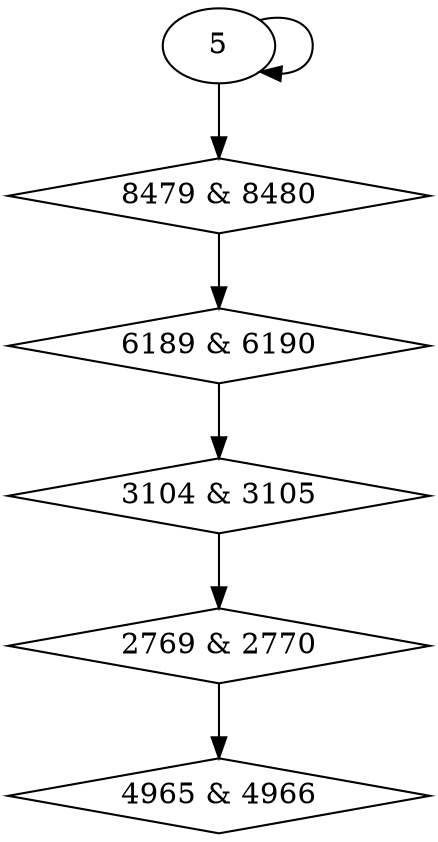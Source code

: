 digraph {
0 [label = "2769 & 2770", shape = diamond];
1 [label = "3104 & 3105", shape = diamond];
2 [label = "4965 & 4966", shape = diamond];
3 [label = "6189 & 6190", shape = diamond];
4 [label = "8479 & 8480", shape = diamond];
1 -> 0;
3 -> 1;
0 -> 2;
4 -> 3;
5 -> 4;
5 -> 5;
}
